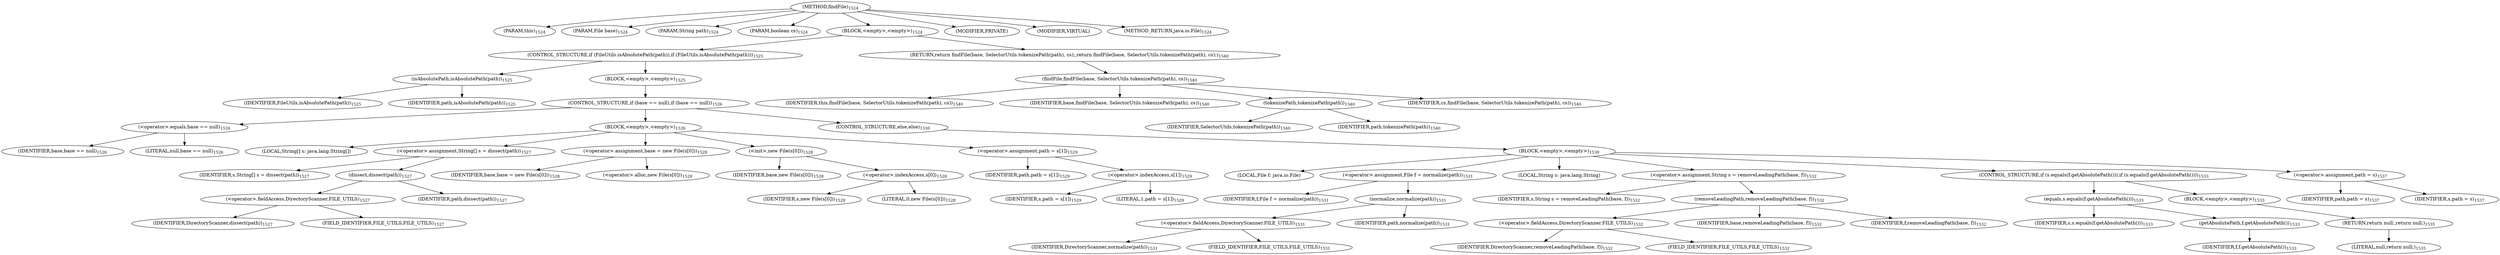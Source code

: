 digraph "findFile" {  
"2972" [label = <(METHOD,findFile)<SUB>1524</SUB>> ]
"118" [label = <(PARAM,this)<SUB>1524</SUB>> ]
"116" [label = <(PARAM,File base)<SUB>1524</SUB>> ]
"2973" [label = <(PARAM,String path)<SUB>1524</SUB>> ]
"2974" [label = <(PARAM,boolean cs)<SUB>1524</SUB>> ]
"2975" [label = <(BLOCK,&lt;empty&gt;,&lt;empty&gt;)<SUB>1524</SUB>> ]
"2976" [label = <(CONTROL_STRUCTURE,if (FileUtils.isAbsolutePath(path)),if (FileUtils.isAbsolutePath(path)))<SUB>1525</SUB>> ]
"2977" [label = <(isAbsolutePath,isAbsolutePath(path))<SUB>1525</SUB>> ]
"2978" [label = <(IDENTIFIER,FileUtils,isAbsolutePath(path))<SUB>1525</SUB>> ]
"2979" [label = <(IDENTIFIER,path,isAbsolutePath(path))<SUB>1525</SUB>> ]
"2980" [label = <(BLOCK,&lt;empty&gt;,&lt;empty&gt;)<SUB>1525</SUB>> ]
"2981" [label = <(CONTROL_STRUCTURE,if (base == null),if (base == null))<SUB>1526</SUB>> ]
"2982" [label = <(&lt;operator&gt;.equals,base == null)<SUB>1526</SUB>> ]
"2983" [label = <(IDENTIFIER,base,base == null)<SUB>1526</SUB>> ]
"2984" [label = <(LITERAL,null,base == null)<SUB>1526</SUB>> ]
"2985" [label = <(BLOCK,&lt;empty&gt;,&lt;empty&gt;)<SUB>1526</SUB>> ]
"2986" [label = <(LOCAL,String[] s: java.lang.String[])> ]
"2987" [label = <(&lt;operator&gt;.assignment,String[] s = dissect(path))<SUB>1527</SUB>> ]
"2988" [label = <(IDENTIFIER,s,String[] s = dissect(path))<SUB>1527</SUB>> ]
"2989" [label = <(dissect,dissect(path))<SUB>1527</SUB>> ]
"2990" [label = <(&lt;operator&gt;.fieldAccess,DirectoryScanner.FILE_UTILS)<SUB>1527</SUB>> ]
"2991" [label = <(IDENTIFIER,DirectoryScanner,dissect(path))<SUB>1527</SUB>> ]
"2992" [label = <(FIELD_IDENTIFIER,FILE_UTILS,FILE_UTILS)<SUB>1527</SUB>> ]
"2993" [label = <(IDENTIFIER,path,dissect(path))<SUB>1527</SUB>> ]
"2994" [label = <(&lt;operator&gt;.assignment,base = new File(s[0]))<SUB>1528</SUB>> ]
"2995" [label = <(IDENTIFIER,base,base = new File(s[0]))<SUB>1528</SUB>> ]
"2996" [label = <(&lt;operator&gt;.alloc,new File(s[0]))<SUB>1528</SUB>> ]
"2997" [label = <(&lt;init&gt;,new File(s[0]))<SUB>1528</SUB>> ]
"115" [label = <(IDENTIFIER,base,new File(s[0]))<SUB>1528</SUB>> ]
"2998" [label = <(&lt;operator&gt;.indexAccess,s[0])<SUB>1528</SUB>> ]
"2999" [label = <(IDENTIFIER,s,new File(s[0]))<SUB>1528</SUB>> ]
"3000" [label = <(LITERAL,0,new File(s[0]))<SUB>1528</SUB>> ]
"3001" [label = <(&lt;operator&gt;.assignment,path = s[1])<SUB>1529</SUB>> ]
"3002" [label = <(IDENTIFIER,path,path = s[1])<SUB>1529</SUB>> ]
"3003" [label = <(&lt;operator&gt;.indexAccess,s[1])<SUB>1529</SUB>> ]
"3004" [label = <(IDENTIFIER,s,path = s[1])<SUB>1529</SUB>> ]
"3005" [label = <(LITERAL,1,path = s[1])<SUB>1529</SUB>> ]
"3006" [label = <(CONTROL_STRUCTURE,else,else)<SUB>1530</SUB>> ]
"3007" [label = <(BLOCK,&lt;empty&gt;,&lt;empty&gt;)<SUB>1530</SUB>> ]
"3008" [label = <(LOCAL,File f: java.io.File)> ]
"3009" [label = <(&lt;operator&gt;.assignment,File f = normalize(path))<SUB>1531</SUB>> ]
"3010" [label = <(IDENTIFIER,f,File f = normalize(path))<SUB>1531</SUB>> ]
"3011" [label = <(normalize,normalize(path))<SUB>1531</SUB>> ]
"3012" [label = <(&lt;operator&gt;.fieldAccess,DirectoryScanner.FILE_UTILS)<SUB>1531</SUB>> ]
"3013" [label = <(IDENTIFIER,DirectoryScanner,normalize(path))<SUB>1531</SUB>> ]
"3014" [label = <(FIELD_IDENTIFIER,FILE_UTILS,FILE_UTILS)<SUB>1531</SUB>> ]
"3015" [label = <(IDENTIFIER,path,normalize(path))<SUB>1531</SUB>> ]
"3016" [label = <(LOCAL,String s: java.lang.String)> ]
"3017" [label = <(&lt;operator&gt;.assignment,String s = removeLeadingPath(base, f))<SUB>1532</SUB>> ]
"3018" [label = <(IDENTIFIER,s,String s = removeLeadingPath(base, f))<SUB>1532</SUB>> ]
"3019" [label = <(removeLeadingPath,removeLeadingPath(base, f))<SUB>1532</SUB>> ]
"3020" [label = <(&lt;operator&gt;.fieldAccess,DirectoryScanner.FILE_UTILS)<SUB>1532</SUB>> ]
"3021" [label = <(IDENTIFIER,DirectoryScanner,removeLeadingPath(base, f))<SUB>1532</SUB>> ]
"3022" [label = <(FIELD_IDENTIFIER,FILE_UTILS,FILE_UTILS)<SUB>1532</SUB>> ]
"3023" [label = <(IDENTIFIER,base,removeLeadingPath(base, f))<SUB>1532</SUB>> ]
"3024" [label = <(IDENTIFIER,f,removeLeadingPath(base, f))<SUB>1532</SUB>> ]
"3025" [label = <(CONTROL_STRUCTURE,if (s.equals(f.getAbsolutePath())),if (s.equals(f.getAbsolutePath())))<SUB>1533</SUB>> ]
"3026" [label = <(equals,s.equals(f.getAbsolutePath()))<SUB>1533</SUB>> ]
"3027" [label = <(IDENTIFIER,s,s.equals(f.getAbsolutePath()))<SUB>1533</SUB>> ]
"3028" [label = <(getAbsolutePath,f.getAbsolutePath())<SUB>1533</SUB>> ]
"3029" [label = <(IDENTIFIER,f,f.getAbsolutePath())<SUB>1533</SUB>> ]
"3030" [label = <(BLOCK,&lt;empty&gt;,&lt;empty&gt;)<SUB>1533</SUB>> ]
"3031" [label = <(RETURN,return null;,return null;)<SUB>1535</SUB>> ]
"3032" [label = <(LITERAL,null,return null;)<SUB>1535</SUB>> ]
"3033" [label = <(&lt;operator&gt;.assignment,path = s)<SUB>1537</SUB>> ]
"3034" [label = <(IDENTIFIER,path,path = s)<SUB>1537</SUB>> ]
"3035" [label = <(IDENTIFIER,s,path = s)<SUB>1537</SUB>> ]
"3036" [label = <(RETURN,return findFile(base, SelectorUtils.tokenizePath(path), cs);,return findFile(base, SelectorUtils.tokenizePath(path), cs);)<SUB>1540</SUB>> ]
"3037" [label = <(findFile,findFile(base, SelectorUtils.tokenizePath(path), cs))<SUB>1540</SUB>> ]
"117" [label = <(IDENTIFIER,this,findFile(base, SelectorUtils.tokenizePath(path), cs))<SUB>1540</SUB>> ]
"3038" [label = <(IDENTIFIER,base,findFile(base, SelectorUtils.tokenizePath(path), cs))<SUB>1540</SUB>> ]
"3039" [label = <(tokenizePath,tokenizePath(path))<SUB>1540</SUB>> ]
"3040" [label = <(IDENTIFIER,SelectorUtils,tokenizePath(path))<SUB>1540</SUB>> ]
"3041" [label = <(IDENTIFIER,path,tokenizePath(path))<SUB>1540</SUB>> ]
"3042" [label = <(IDENTIFIER,cs,findFile(base, SelectorUtils.tokenizePath(path), cs))<SUB>1540</SUB>> ]
"3043" [label = <(MODIFIER,PRIVATE)> ]
"3044" [label = <(MODIFIER,VIRTUAL)> ]
"3045" [label = <(METHOD_RETURN,java.io.File)<SUB>1524</SUB>> ]
  "2972" -> "118" 
  "2972" -> "116" 
  "2972" -> "2973" 
  "2972" -> "2974" 
  "2972" -> "2975" 
  "2972" -> "3043" 
  "2972" -> "3044" 
  "2972" -> "3045" 
  "2975" -> "2976" 
  "2975" -> "3036" 
  "2976" -> "2977" 
  "2976" -> "2980" 
  "2977" -> "2978" 
  "2977" -> "2979" 
  "2980" -> "2981" 
  "2981" -> "2982" 
  "2981" -> "2985" 
  "2981" -> "3006" 
  "2982" -> "2983" 
  "2982" -> "2984" 
  "2985" -> "2986" 
  "2985" -> "2987" 
  "2985" -> "2994" 
  "2985" -> "2997" 
  "2985" -> "3001" 
  "2987" -> "2988" 
  "2987" -> "2989" 
  "2989" -> "2990" 
  "2989" -> "2993" 
  "2990" -> "2991" 
  "2990" -> "2992" 
  "2994" -> "2995" 
  "2994" -> "2996" 
  "2997" -> "115" 
  "2997" -> "2998" 
  "2998" -> "2999" 
  "2998" -> "3000" 
  "3001" -> "3002" 
  "3001" -> "3003" 
  "3003" -> "3004" 
  "3003" -> "3005" 
  "3006" -> "3007" 
  "3007" -> "3008" 
  "3007" -> "3009" 
  "3007" -> "3016" 
  "3007" -> "3017" 
  "3007" -> "3025" 
  "3007" -> "3033" 
  "3009" -> "3010" 
  "3009" -> "3011" 
  "3011" -> "3012" 
  "3011" -> "3015" 
  "3012" -> "3013" 
  "3012" -> "3014" 
  "3017" -> "3018" 
  "3017" -> "3019" 
  "3019" -> "3020" 
  "3019" -> "3023" 
  "3019" -> "3024" 
  "3020" -> "3021" 
  "3020" -> "3022" 
  "3025" -> "3026" 
  "3025" -> "3030" 
  "3026" -> "3027" 
  "3026" -> "3028" 
  "3028" -> "3029" 
  "3030" -> "3031" 
  "3031" -> "3032" 
  "3033" -> "3034" 
  "3033" -> "3035" 
  "3036" -> "3037" 
  "3037" -> "117" 
  "3037" -> "3038" 
  "3037" -> "3039" 
  "3037" -> "3042" 
  "3039" -> "3040" 
  "3039" -> "3041" 
}
